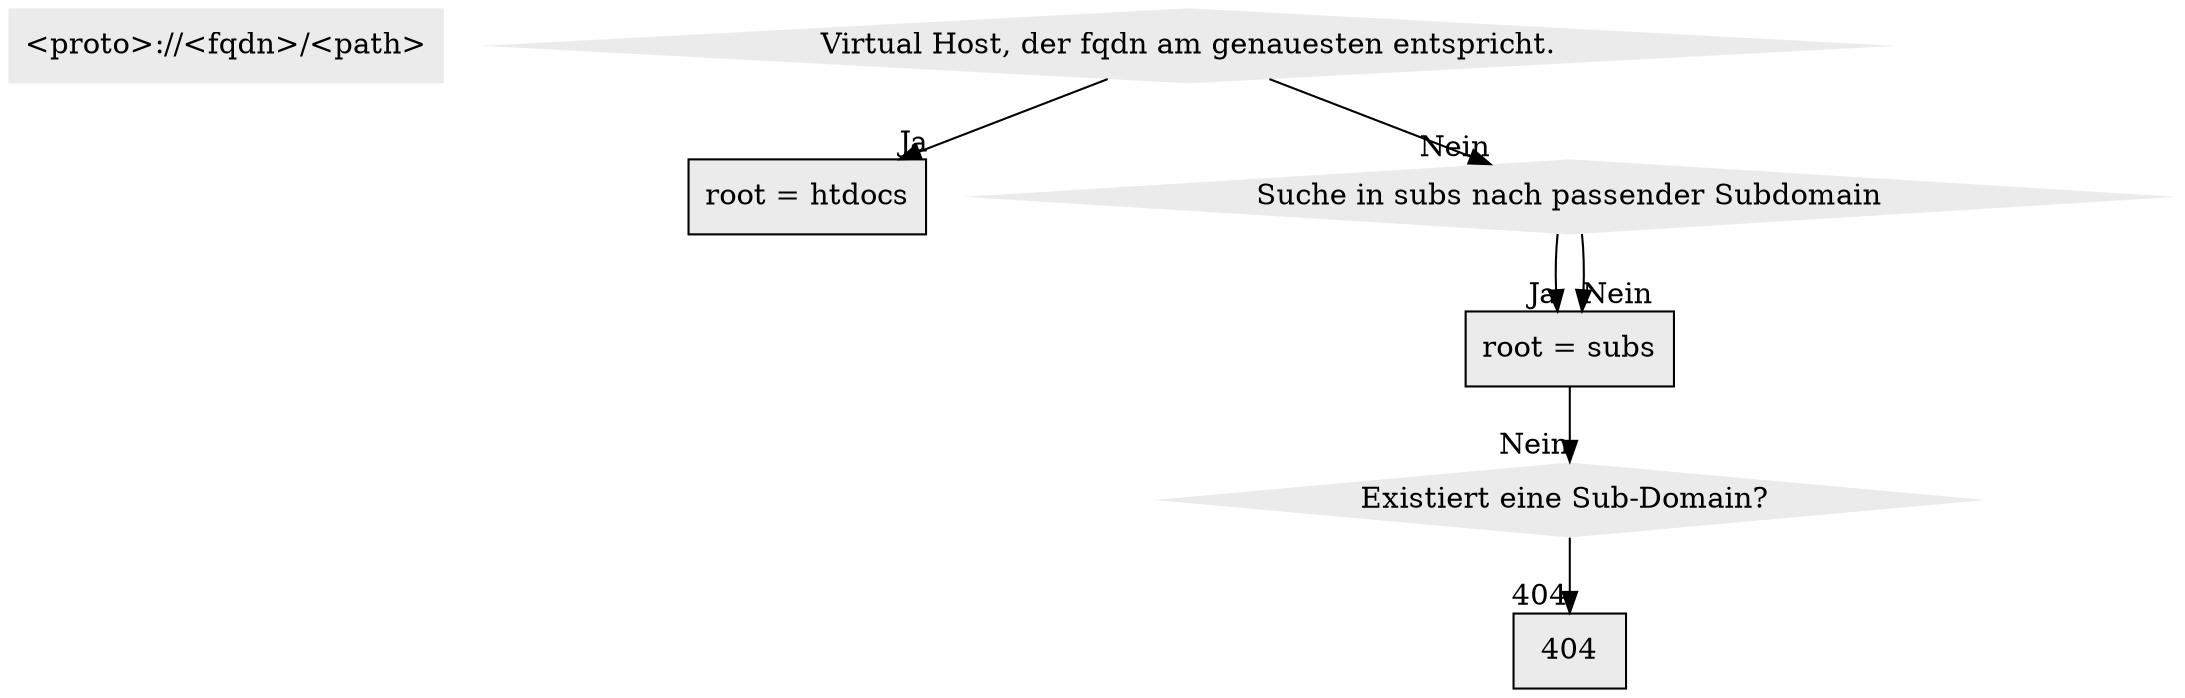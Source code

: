 digraph d  { 
	node [peripheries=0, style=filled, fillcolor="grey92", font=Helvetica, fontcolor=black]

	enquire_information [shape=box, label="<proto>://<fqdn>/<path>" ]


    vh_check_fqdn [shape=diamond, label="Virtual Host, der fqdn am genauesten entspricht."]
	root_htdocs_ok [shape=record, label="root = htdocs"]
	root_search_in_subs [shape=diamond, label="Suche in subs nach passender Subdomain"]
    root_subs_ok [shape=record, label="root = subs"]
	htdocsfallback_subs [shape=diamond, label="Existiert eine Sub-Domain? " ]
	404 [shape=record, label="404"] 
        
	
	vh_check_fqdn -> root_htdocs_ok [headlabel="Ja"]
	vh_check_fqdn -> root_search_in_subs [headlabel="Nein"]
	root_search_in_subs -> root_subs_ok [headlabel="Ja"]
	root_search_in_subs -> root_subs_ok [headlabel="Nein"]
	root_subs_ok -> htdocsfallback_subs [headlabel="Nein"]
	htdocsfallback_subs -> 404 [headlabel="404"] 
}


